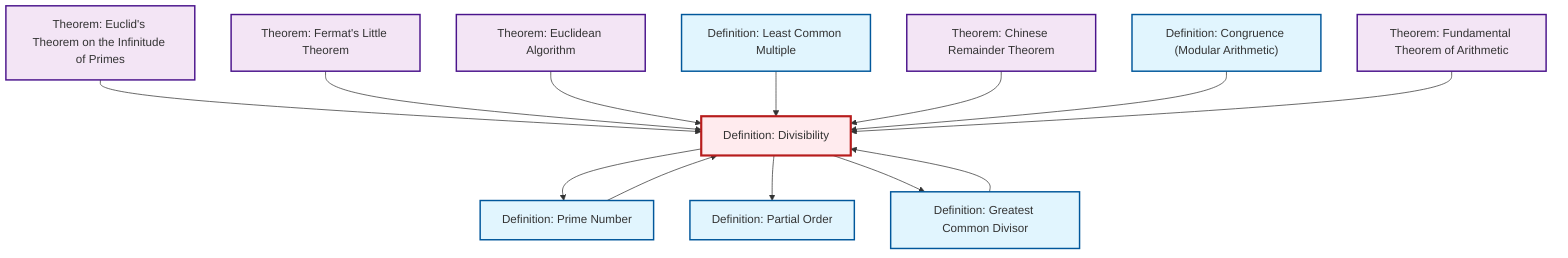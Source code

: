 graph TD
    classDef definition fill:#e1f5fe,stroke:#01579b,stroke-width:2px
    classDef theorem fill:#f3e5f5,stroke:#4a148c,stroke-width:2px
    classDef axiom fill:#fff3e0,stroke:#e65100,stroke-width:2px
    classDef example fill:#e8f5e9,stroke:#1b5e20,stroke-width:2px
    classDef current fill:#ffebee,stroke:#b71c1c,stroke-width:3px
    def-divisibility["Definition: Divisibility"]:::definition
    thm-euclid-infinitude-primes["Theorem: Euclid's Theorem on the Infinitude of Primes"]:::theorem
    thm-chinese-remainder["Theorem: Chinese Remainder Theorem"]:::theorem
    def-lcm["Definition: Least Common Multiple"]:::definition
    thm-euclidean-algorithm["Theorem: Euclidean Algorithm"]:::theorem
    thm-fundamental-arithmetic["Theorem: Fundamental Theorem of Arithmetic"]:::theorem
    def-congruence["Definition: Congruence (Modular Arithmetic)"]:::definition
    def-gcd["Definition: Greatest Common Divisor"]:::definition
    thm-fermat-little["Theorem: Fermat's Little Theorem"]:::theorem
    def-prime["Definition: Prime Number"]:::definition
    def-partial-order["Definition: Partial Order"]:::definition
    def-divisibility --> def-prime
    thm-euclid-infinitude-primes --> def-divisibility
    thm-fermat-little --> def-divisibility
    thm-euclidean-algorithm --> def-divisibility
    def-gcd --> def-divisibility
    def-lcm --> def-divisibility
    thm-chinese-remainder --> def-divisibility
    def-prime --> def-divisibility
    def-divisibility --> def-partial-order
    def-congruence --> def-divisibility
    def-divisibility --> def-gcd
    thm-fundamental-arithmetic --> def-divisibility
    class def-divisibility current